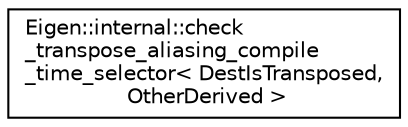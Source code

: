 digraph "Graphical Class Hierarchy"
{
  edge [fontname="Helvetica",fontsize="10",labelfontname="Helvetica",labelfontsize="10"];
  node [fontname="Helvetica",fontsize="10",shape=record];
  rankdir="LR";
  Node1 [label="Eigen::internal::check\l_transpose_aliasing_compile\l_time_selector\< DestIsTransposed,\l OtherDerived \>",height=0.2,width=0.4,color="black", fillcolor="white", style="filled",URL="$struct_eigen_1_1internal_1_1check__transpose__aliasing__compile__time__selector.html"];
}
